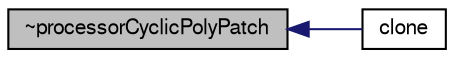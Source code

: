 digraph "~processorCyclicPolyPatch"
{
  bgcolor="transparent";
  edge [fontname="FreeSans",fontsize="10",labelfontname="FreeSans",labelfontsize="10"];
  node [fontname="FreeSans",fontsize="10",shape=record];
  rankdir="LR";
  Node21 [label="~processorCyclicPolyPatch",height=0.2,width=0.4,color="black", fillcolor="grey75", style="filled", fontcolor="black"];
  Node21 -> Node22 [dir="back",color="midnightblue",fontsize="10",style="solid",fontname="FreeSans"];
  Node22 [label="clone",height=0.2,width=0.4,color="black",URL="$a27458.html#afff6d4f7511147e0c8a4b8a5448296ec",tooltip="Construct and return a clone, resetting the face list. "];
}
